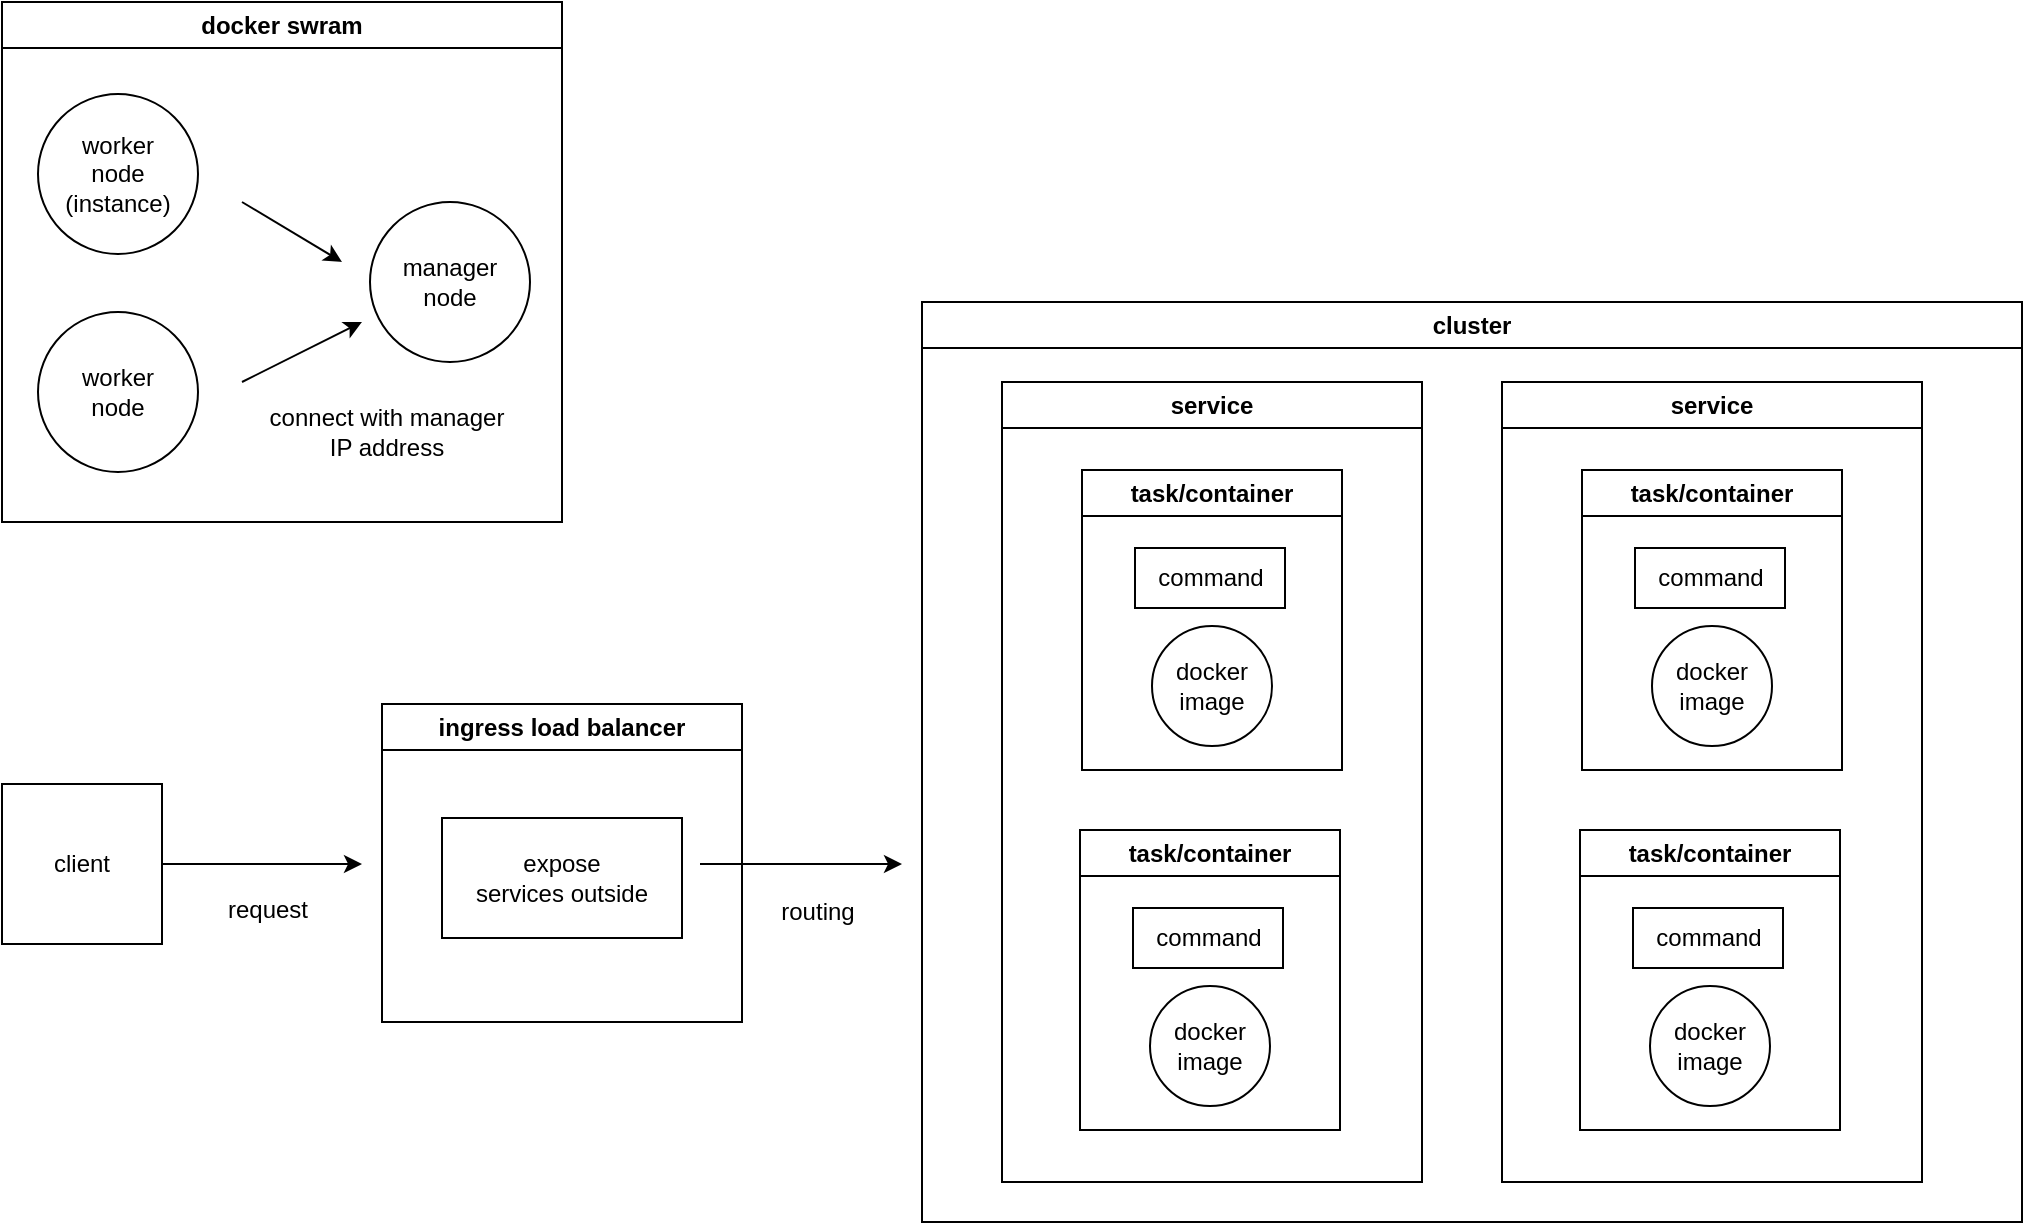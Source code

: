 <mxfile version="22.0.3" type="device">
  <diagram name="페이지-1" id="SLTncGQBv6yvB4Gwt0dM">
    <mxGraphModel dx="954" dy="657" grid="1" gridSize="10" guides="1" tooltips="1" connect="1" arrows="1" fold="1" page="1" pageScale="1" pageWidth="1169" pageHeight="827" math="0" shadow="0">
      <root>
        <mxCell id="0" />
        <mxCell id="1" parent="0" />
        <mxCell id="xHcOPgm7-dVLdEI-tk_2-1" value="docker swram" style="swimlane;whiteSpace=wrap;html=1;" vertex="1" parent="1">
          <mxGeometry x="30" y="20" width="280" height="260" as="geometry" />
        </mxCell>
        <mxCell id="xHcOPgm7-dVLdEI-tk_2-2" value="worker&lt;br&gt;node&lt;br&gt;(instance)" style="ellipse;whiteSpace=wrap;html=1;aspect=fixed;" vertex="1" parent="xHcOPgm7-dVLdEI-tk_2-1">
          <mxGeometry x="18" y="46" width="80" height="80" as="geometry" />
        </mxCell>
        <mxCell id="xHcOPgm7-dVLdEI-tk_2-3" value="worker&lt;br&gt;node" style="ellipse;whiteSpace=wrap;html=1;aspect=fixed;" vertex="1" parent="xHcOPgm7-dVLdEI-tk_2-1">
          <mxGeometry x="18" y="155" width="80" height="80" as="geometry" />
        </mxCell>
        <mxCell id="xHcOPgm7-dVLdEI-tk_2-6" value="manager&lt;br&gt;node" style="ellipse;whiteSpace=wrap;html=1;aspect=fixed;" vertex="1" parent="xHcOPgm7-dVLdEI-tk_2-1">
          <mxGeometry x="184" y="100" width="80" height="80" as="geometry" />
        </mxCell>
        <mxCell id="xHcOPgm7-dVLdEI-tk_2-39" value="connect with manager IP address" style="text;html=1;strokeColor=none;fillColor=none;align=center;verticalAlign=middle;whiteSpace=wrap;rounded=0;" vertex="1" parent="xHcOPgm7-dVLdEI-tk_2-1">
          <mxGeometry x="130" y="200" width="125" height="30" as="geometry" />
        </mxCell>
        <mxCell id="xHcOPgm7-dVLdEI-tk_2-8" value="cluster" style="swimlane;whiteSpace=wrap;html=1;" vertex="1" parent="1">
          <mxGeometry x="490" y="170" width="550" height="460" as="geometry" />
        </mxCell>
        <mxCell id="xHcOPgm7-dVLdEI-tk_2-25" value="service" style="swimlane;whiteSpace=wrap;html=1;" vertex="1" parent="xHcOPgm7-dVLdEI-tk_2-8">
          <mxGeometry x="40" y="40" width="210" height="400" as="geometry" />
        </mxCell>
        <mxCell id="xHcOPgm7-dVLdEI-tk_2-75" value="task/container" style="swimlane;whiteSpace=wrap;html=1;" vertex="1" parent="xHcOPgm7-dVLdEI-tk_2-25">
          <mxGeometry x="40" y="44" width="130" height="150" as="geometry" />
        </mxCell>
        <mxCell id="xHcOPgm7-dVLdEI-tk_2-26" value="command" style="rounded=0;whiteSpace=wrap;html=1;" vertex="1" parent="xHcOPgm7-dVLdEI-tk_2-75">
          <mxGeometry x="26.5" y="39" width="75" height="30" as="geometry" />
        </mxCell>
        <mxCell id="xHcOPgm7-dVLdEI-tk_2-9" value="docker&lt;br&gt;image" style="ellipse;whiteSpace=wrap;html=1;aspect=fixed;" vertex="1" parent="xHcOPgm7-dVLdEI-tk_2-75">
          <mxGeometry x="35" y="78" width="60" height="60" as="geometry" />
        </mxCell>
        <mxCell id="xHcOPgm7-dVLdEI-tk_2-76" value="task/container" style="swimlane;whiteSpace=wrap;html=1;" vertex="1" parent="xHcOPgm7-dVLdEI-tk_2-25">
          <mxGeometry x="39" y="224" width="130" height="150" as="geometry" />
        </mxCell>
        <mxCell id="xHcOPgm7-dVLdEI-tk_2-77" value="command" style="rounded=0;whiteSpace=wrap;html=1;" vertex="1" parent="xHcOPgm7-dVLdEI-tk_2-76">
          <mxGeometry x="26.5" y="39" width="75" height="30" as="geometry" />
        </mxCell>
        <mxCell id="xHcOPgm7-dVLdEI-tk_2-78" value="docker&lt;br&gt;image" style="ellipse;whiteSpace=wrap;html=1;aspect=fixed;" vertex="1" parent="xHcOPgm7-dVLdEI-tk_2-76">
          <mxGeometry x="35" y="78" width="60" height="60" as="geometry" />
        </mxCell>
        <mxCell id="xHcOPgm7-dVLdEI-tk_2-79" value="service" style="swimlane;whiteSpace=wrap;html=1;" vertex="1" parent="xHcOPgm7-dVLdEI-tk_2-8">
          <mxGeometry x="290" y="40" width="210" height="400" as="geometry" />
        </mxCell>
        <mxCell id="xHcOPgm7-dVLdEI-tk_2-80" value="task/container" style="swimlane;whiteSpace=wrap;html=1;" vertex="1" parent="xHcOPgm7-dVLdEI-tk_2-79">
          <mxGeometry x="40" y="44" width="130" height="150" as="geometry" />
        </mxCell>
        <mxCell id="xHcOPgm7-dVLdEI-tk_2-81" value="command" style="rounded=0;whiteSpace=wrap;html=1;" vertex="1" parent="xHcOPgm7-dVLdEI-tk_2-80">
          <mxGeometry x="26.5" y="39" width="75" height="30" as="geometry" />
        </mxCell>
        <mxCell id="xHcOPgm7-dVLdEI-tk_2-82" value="docker&lt;br&gt;image" style="ellipse;whiteSpace=wrap;html=1;aspect=fixed;" vertex="1" parent="xHcOPgm7-dVLdEI-tk_2-80">
          <mxGeometry x="35" y="78" width="60" height="60" as="geometry" />
        </mxCell>
        <mxCell id="xHcOPgm7-dVLdEI-tk_2-83" value="task/container" style="swimlane;whiteSpace=wrap;html=1;" vertex="1" parent="xHcOPgm7-dVLdEI-tk_2-79">
          <mxGeometry x="39" y="224" width="130" height="150" as="geometry" />
        </mxCell>
        <mxCell id="xHcOPgm7-dVLdEI-tk_2-84" value="command" style="rounded=0;whiteSpace=wrap;html=1;" vertex="1" parent="xHcOPgm7-dVLdEI-tk_2-83">
          <mxGeometry x="26.5" y="39" width="75" height="30" as="geometry" />
        </mxCell>
        <mxCell id="xHcOPgm7-dVLdEI-tk_2-85" value="docker&lt;br&gt;image" style="ellipse;whiteSpace=wrap;html=1;aspect=fixed;" vertex="1" parent="xHcOPgm7-dVLdEI-tk_2-83">
          <mxGeometry x="35" y="78" width="60" height="60" as="geometry" />
        </mxCell>
        <mxCell id="xHcOPgm7-dVLdEI-tk_2-16" style="edgeStyle=orthogonalEdgeStyle;rounded=0;orthogonalLoop=1;jettySize=auto;html=1;" edge="1" parent="1" source="xHcOPgm7-dVLdEI-tk_2-12">
          <mxGeometry relative="1" as="geometry">
            <mxPoint x="210" y="451" as="targetPoint" />
          </mxGeometry>
        </mxCell>
        <mxCell id="xHcOPgm7-dVLdEI-tk_2-12" value="client" style="whiteSpace=wrap;html=1;aspect=fixed;" vertex="1" parent="1">
          <mxGeometry x="30" y="411" width="80" height="80" as="geometry" />
        </mxCell>
        <mxCell id="xHcOPgm7-dVLdEI-tk_2-18" style="edgeStyle=orthogonalEdgeStyle;rounded=0;orthogonalLoop=1;jettySize=auto;html=1;" edge="1" parent="1">
          <mxGeometry relative="1" as="geometry">
            <mxPoint x="480" y="451.0" as="targetPoint" />
            <mxPoint x="379" y="451" as="sourcePoint" />
          </mxGeometry>
        </mxCell>
        <mxCell id="xHcOPgm7-dVLdEI-tk_2-17" value="request" style="text;html=1;strokeColor=none;fillColor=none;align=center;verticalAlign=middle;whiteSpace=wrap;rounded=0;" vertex="1" parent="1">
          <mxGeometry x="138" y="459" width="50" height="30" as="geometry" />
        </mxCell>
        <mxCell id="xHcOPgm7-dVLdEI-tk_2-19" value="routing" style="text;html=1;strokeColor=none;fillColor=none;align=center;verticalAlign=middle;whiteSpace=wrap;rounded=0;" vertex="1" parent="1">
          <mxGeometry x="413" y="460" width="50" height="30" as="geometry" />
        </mxCell>
        <mxCell id="xHcOPgm7-dVLdEI-tk_2-36" value="ingress load balancer" style="swimlane;whiteSpace=wrap;html=1;" vertex="1" parent="1">
          <mxGeometry x="220" y="371" width="180" height="159" as="geometry" />
        </mxCell>
        <mxCell id="xHcOPgm7-dVLdEI-tk_2-37" value="expose&lt;br&gt;services outside" style="rounded=0;whiteSpace=wrap;html=1;" vertex="1" parent="xHcOPgm7-dVLdEI-tk_2-36">
          <mxGeometry x="30" y="57" width="120" height="60" as="geometry" />
        </mxCell>
        <mxCell id="xHcOPgm7-dVLdEI-tk_2-41" value="" style="endArrow=classic;html=1;rounded=0;" edge="1" parent="1">
          <mxGeometry width="50" height="50" relative="1" as="geometry">
            <mxPoint x="150" y="120" as="sourcePoint" />
            <mxPoint x="200" y="150" as="targetPoint" />
          </mxGeometry>
        </mxCell>
        <mxCell id="xHcOPgm7-dVLdEI-tk_2-42" value="" style="endArrow=classic;html=1;rounded=0;" edge="1" parent="1">
          <mxGeometry width="50" height="50" relative="1" as="geometry">
            <mxPoint x="150" y="210" as="sourcePoint" />
            <mxPoint x="210" y="180" as="targetPoint" />
          </mxGeometry>
        </mxCell>
      </root>
    </mxGraphModel>
  </diagram>
</mxfile>
